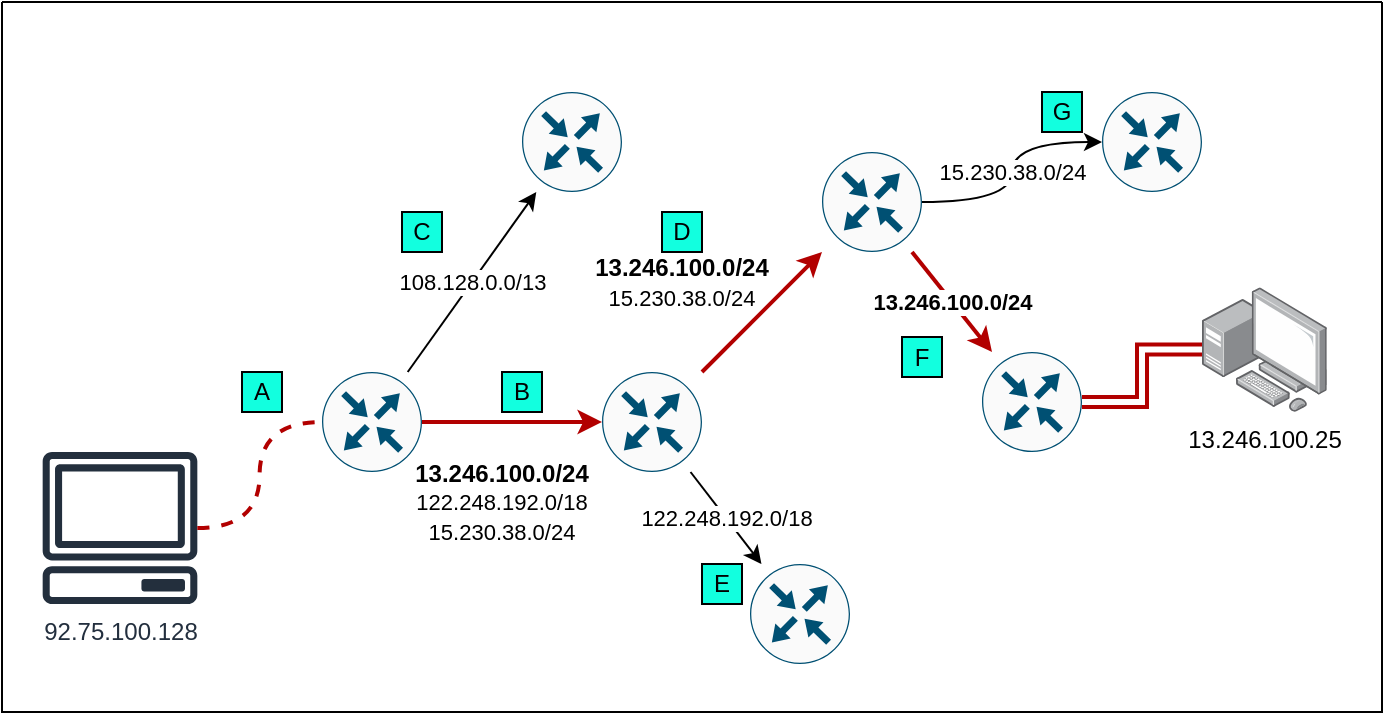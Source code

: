 <mxfile version="21.6.5" type="github">
  <diagram name="페이지-1" id="v46Kw6hZMWN8n9hihEqH">
    <mxGraphModel dx="712" dy="772" grid="1" gridSize="10" guides="1" tooltips="1" connect="1" arrows="1" fold="1" page="1" pageScale="1" pageWidth="827" pageHeight="1169" math="0" shadow="0">
      <root>
        <mxCell id="0" />
        <mxCell id="1" parent="0" />
        <mxCell id="YnKkO9R4rvAmFaV1i0---516" value="" style="swimlane;startSize=0;" vertex="1" parent="1">
          <mxGeometry x="40" y="270" width="690" height="355" as="geometry" />
        </mxCell>
        <mxCell id="YnKkO9R4rvAmFaV1i0---484" value="92.75.100.128" style="sketch=0;outlineConnect=0;fontColor=#232F3E;gradientColor=none;fillColor=#232F3D;strokeColor=none;dashed=0;verticalLabelPosition=bottom;verticalAlign=top;align=center;html=1;fontSize=12;fontStyle=0;aspect=fixed;pointerEvents=1;shape=mxgraph.aws4.client;" vertex="1" parent="YnKkO9R4rvAmFaV1i0---516">
          <mxGeometry x="20" y="225" width="78" height="76" as="geometry" />
        </mxCell>
        <mxCell id="YnKkO9R4rvAmFaV1i0---485" value="" style="sketch=0;points=[[0.5,0,0],[1,0.5,0],[0.5,1,0],[0,0.5,0],[0.145,0.145,0],[0.856,0.145,0],[0.855,0.856,0],[0.145,0.855,0]];verticalLabelPosition=bottom;html=1;verticalAlign=top;aspect=fixed;align=center;pointerEvents=1;shape=mxgraph.cisco19.rect;prIcon=router;fillColor=#FAFAFA;strokeColor=#005073;" vertex="1" parent="YnKkO9R4rvAmFaV1i0---516">
          <mxGeometry x="160" y="185" width="50" height="50" as="geometry" />
        </mxCell>
        <mxCell id="YnKkO9R4rvAmFaV1i0---492" value="" style="endArrow=none;dashed=1;html=1;rounded=0;entryX=0;entryY=0.5;entryDx=0;entryDy=0;entryPerimeter=0;edgeStyle=orthogonalEdgeStyle;curved=1;fillColor=#e51400;strokeColor=#B20000;strokeWidth=2;" edge="1" parent="YnKkO9R4rvAmFaV1i0---516" source="YnKkO9R4rvAmFaV1i0---484" target="YnKkO9R4rvAmFaV1i0---485">
          <mxGeometry width="50" height="50" relative="1" as="geometry">
            <mxPoint x="110" y="315" as="sourcePoint" />
            <mxPoint x="160" y="265" as="targetPoint" />
          </mxGeometry>
        </mxCell>
        <mxCell id="YnKkO9R4rvAmFaV1i0---486" value="" style="sketch=0;points=[[0.5,0,0],[1,0.5,0],[0.5,1,0],[0,0.5,0],[0.145,0.145,0],[0.856,0.145,0],[0.855,0.856,0],[0.145,0.855,0]];verticalLabelPosition=bottom;html=1;verticalAlign=top;aspect=fixed;align=center;pointerEvents=1;shape=mxgraph.cisco19.rect;prIcon=router;fillColor=#FAFAFA;strokeColor=#005073;" vertex="1" parent="YnKkO9R4rvAmFaV1i0---516">
          <mxGeometry x="260" y="45" width="50" height="50" as="geometry" />
        </mxCell>
        <mxCell id="YnKkO9R4rvAmFaV1i0---494" value="108.128.0.0/13" style="rounded=0;orthogonalLoop=1;jettySize=auto;html=1;" edge="1" parent="YnKkO9R4rvAmFaV1i0---516" source="YnKkO9R4rvAmFaV1i0---485" target="YnKkO9R4rvAmFaV1i0---486">
          <mxGeometry relative="1" as="geometry" />
        </mxCell>
        <mxCell id="YnKkO9R4rvAmFaV1i0---487" value="" style="sketch=0;points=[[0.5,0,0],[1,0.5,0],[0.5,1,0],[0,0.5,0],[0.145,0.145,0],[0.856,0.145,0],[0.855,0.856,0],[0.145,0.855,0]];verticalLabelPosition=bottom;html=1;verticalAlign=top;aspect=fixed;align=center;pointerEvents=1;shape=mxgraph.cisco19.rect;prIcon=router;fillColor=#FAFAFA;strokeColor=#005073;" vertex="1" parent="YnKkO9R4rvAmFaV1i0---516">
          <mxGeometry x="300" y="185" width="50" height="50" as="geometry" />
        </mxCell>
        <mxCell id="YnKkO9R4rvAmFaV1i0---495" value="" style="edgeStyle=orthogonalEdgeStyle;rounded=0;orthogonalLoop=1;jettySize=auto;html=1;fillColor=#e51400;strokeColor=#B20000;strokeWidth=2;" edge="1" parent="YnKkO9R4rvAmFaV1i0---516" source="YnKkO9R4rvAmFaV1i0---485" target="YnKkO9R4rvAmFaV1i0---487">
          <mxGeometry relative="1" as="geometry" />
        </mxCell>
        <mxCell id="YnKkO9R4rvAmFaV1i0---504" value="B" style="whiteSpace=wrap;html=1;aspect=fixed;fillColor=#12FFDF;" vertex="1" parent="YnKkO9R4rvAmFaV1i0---516">
          <mxGeometry x="250" y="185" width="20" height="20" as="geometry" />
        </mxCell>
        <mxCell id="YnKkO9R4rvAmFaV1i0---505" value="C" style="whiteSpace=wrap;html=1;aspect=fixed;fillColor=#12FFDF;" vertex="1" parent="YnKkO9R4rvAmFaV1i0---516">
          <mxGeometry x="200" y="105" width="20" height="20" as="geometry" />
        </mxCell>
        <mxCell id="YnKkO9R4rvAmFaV1i0---503" value="A" style="whiteSpace=wrap;html=1;aspect=fixed;fillColor=#12FFDF;" vertex="1" parent="YnKkO9R4rvAmFaV1i0---516">
          <mxGeometry x="120" y="185" width="20" height="20" as="geometry" />
        </mxCell>
        <mxCell id="YnKkO9R4rvAmFaV1i0---511" value="&lt;b&gt;13.246.100.0/24&lt;/b&gt;&lt;br style=&quot;border-color: var(--border-color); font-size: 11px;&quot;&gt;&lt;span style=&quot;font-size: 11px; background-color: rgb(255, 255, 255);&quot;&gt;15.230.38.0/24&lt;/span&gt;" style="text;html=1;strokeColor=none;fillColor=none;align=center;verticalAlign=middle;whiteSpace=wrap;rounded=0;" vertex="1" parent="YnKkO9R4rvAmFaV1i0---516">
          <mxGeometry x="310" y="125" width="60" height="30" as="geometry" />
        </mxCell>
        <mxCell id="YnKkO9R4rvAmFaV1i0---506" value="D" style="whiteSpace=wrap;html=1;aspect=fixed;fillColor=#12FFDF;" vertex="1" parent="YnKkO9R4rvAmFaV1i0---516">
          <mxGeometry x="330" y="105" width="20" height="20" as="geometry" />
        </mxCell>
        <mxCell id="YnKkO9R4rvAmFaV1i0---510" value="&lt;b&gt;13.246.100.0/24&lt;/b&gt;&lt;br style=&quot;border-color: var(--border-color); font-size: 11px;&quot;&gt;&lt;span style=&quot;font-size: 11px; background-color: rgb(255, 255, 255);&quot;&gt;122.248.192.0/18&lt;/span&gt;&lt;br style=&quot;border-color: var(--border-color); font-size: 11px;&quot;&gt;&lt;span style=&quot;font-size: 11px; background-color: rgb(255, 255, 255);&quot;&gt;15.230.38.0/24&lt;/span&gt;" style="text;html=1;strokeColor=none;fillColor=none;align=center;verticalAlign=middle;whiteSpace=wrap;rounded=0;" vertex="1" parent="YnKkO9R4rvAmFaV1i0---516">
          <mxGeometry x="220" y="235" width="60" height="30" as="geometry" />
        </mxCell>
        <mxCell id="YnKkO9R4rvAmFaV1i0---507" value="E" style="whiteSpace=wrap;html=1;aspect=fixed;fillColor=#12FFDF;" vertex="1" parent="YnKkO9R4rvAmFaV1i0---516">
          <mxGeometry x="350" y="281" width="20" height="20" as="geometry" />
        </mxCell>
        <mxCell id="YnKkO9R4rvAmFaV1i0---491" value="" style="sketch=0;points=[[0.5,0,0],[1,0.5,0],[0.5,1,0],[0,0.5,0],[0.145,0.145,0],[0.856,0.145,0],[0.855,0.856,0],[0.145,0.855,0]];verticalLabelPosition=bottom;html=1;verticalAlign=top;aspect=fixed;align=center;pointerEvents=1;shape=mxgraph.cisco19.rect;prIcon=router;fillColor=#FAFAFA;strokeColor=#005073;" vertex="1" parent="YnKkO9R4rvAmFaV1i0---516">
          <mxGeometry x="374" y="281" width="50" height="50" as="geometry" />
        </mxCell>
        <mxCell id="YnKkO9R4rvAmFaV1i0---497" value="122.248.192.0/18" style="rounded=0;orthogonalLoop=1;jettySize=auto;html=1;" edge="1" parent="YnKkO9R4rvAmFaV1i0---516" source="YnKkO9R4rvAmFaV1i0---487" target="YnKkO9R4rvAmFaV1i0---491">
          <mxGeometry relative="1" as="geometry" />
        </mxCell>
        <mxCell id="YnKkO9R4rvAmFaV1i0---488" value="" style="sketch=0;points=[[0.5,0,0],[1,0.5,0],[0.5,1,0],[0,0.5,0],[0.145,0.145,0],[0.856,0.145,0],[0.855,0.856,0],[0.145,0.855,0]];verticalLabelPosition=bottom;html=1;verticalAlign=top;aspect=fixed;align=center;pointerEvents=1;shape=mxgraph.cisco19.rect;prIcon=router;fillColor=#FAFAFA;strokeColor=#005073;" vertex="1" parent="YnKkO9R4rvAmFaV1i0---516">
          <mxGeometry x="410" y="75" width="50" height="50" as="geometry" />
        </mxCell>
        <mxCell id="YnKkO9R4rvAmFaV1i0---496" style="rounded=0;orthogonalLoop=1;jettySize=auto;html=1;fillColor=#e51400;strokeColor=#B20000;strokeWidth=2;" edge="1" parent="YnKkO9R4rvAmFaV1i0---516" source="YnKkO9R4rvAmFaV1i0---487" target="YnKkO9R4rvAmFaV1i0---488">
          <mxGeometry relative="1" as="geometry" />
        </mxCell>
        <mxCell id="YnKkO9R4rvAmFaV1i0---490" value="" style="sketch=0;points=[[0.5,0,0],[1,0.5,0],[0.5,1,0],[0,0.5,0],[0.145,0.145,0],[0.856,0.145,0],[0.855,0.856,0],[0.145,0.855,0]];verticalLabelPosition=bottom;html=1;verticalAlign=top;aspect=fixed;align=center;pointerEvents=1;shape=mxgraph.cisco19.rect;prIcon=router;fillColor=#FAFAFA;strokeColor=#005073;" vertex="1" parent="YnKkO9R4rvAmFaV1i0---516">
          <mxGeometry x="490" y="175" width="50" height="50" as="geometry" />
        </mxCell>
        <mxCell id="YnKkO9R4rvAmFaV1i0---499" value="&lt;b&gt;13.246.100.0/24&lt;/b&gt;" style="rounded=0;orthogonalLoop=1;jettySize=auto;html=1;fillColor=#e51400;strokeColor=#B20000;strokeWidth=2;" edge="1" parent="YnKkO9R4rvAmFaV1i0---516" source="YnKkO9R4rvAmFaV1i0---488" target="YnKkO9R4rvAmFaV1i0---490">
          <mxGeometry relative="1" as="geometry" />
        </mxCell>
        <mxCell id="YnKkO9R4rvAmFaV1i0---501" value="13.246.100.25" style="image;points=[];aspect=fixed;html=1;align=center;shadow=0;dashed=0;image=img/lib/allied_telesis/computer_and_terminals/Personal_Computer_with_Server.svg;" vertex="1" parent="YnKkO9R4rvAmFaV1i0---516">
          <mxGeometry x="600" y="142.6" width="62.4" height="62.4" as="geometry" />
        </mxCell>
        <mxCell id="YnKkO9R4rvAmFaV1i0---502" style="edgeStyle=orthogonalEdgeStyle;rounded=0;orthogonalLoop=1;jettySize=auto;html=1;curved=1;fillColor=#e51400;strokeColor=#B20000;strokeWidth=2;shape=link;" edge="1" parent="YnKkO9R4rvAmFaV1i0---516" source="YnKkO9R4rvAmFaV1i0---490" target="YnKkO9R4rvAmFaV1i0---501">
          <mxGeometry relative="1" as="geometry" />
        </mxCell>
        <mxCell id="YnKkO9R4rvAmFaV1i0---489" value="" style="sketch=0;points=[[0.5,0,0],[1,0.5,0],[0.5,1,0],[0,0.5,0],[0.145,0.145,0],[0.856,0.145,0],[0.855,0.856,0],[0.145,0.855,0]];verticalLabelPosition=bottom;html=1;verticalAlign=top;aspect=fixed;align=center;pointerEvents=1;shape=mxgraph.cisco19.rect;prIcon=router;fillColor=#FAFAFA;strokeColor=#005073;" vertex="1" parent="YnKkO9R4rvAmFaV1i0---516">
          <mxGeometry x="550" y="45" width="50" height="50" as="geometry" />
        </mxCell>
        <mxCell id="YnKkO9R4rvAmFaV1i0---500" value="15.230.38.0/24" style="edgeStyle=orthogonalEdgeStyle;rounded=0;orthogonalLoop=1;jettySize=auto;html=1;curved=1;" edge="1" parent="YnKkO9R4rvAmFaV1i0---516" source="YnKkO9R4rvAmFaV1i0---488" target="YnKkO9R4rvAmFaV1i0---489">
          <mxGeometry relative="1" as="geometry" />
        </mxCell>
        <mxCell id="YnKkO9R4rvAmFaV1i0---509" value="G" style="whiteSpace=wrap;html=1;aspect=fixed;fillColor=#12FFDF;" vertex="1" parent="YnKkO9R4rvAmFaV1i0---516">
          <mxGeometry x="520" y="45" width="20" height="20" as="geometry" />
        </mxCell>
        <mxCell id="YnKkO9R4rvAmFaV1i0---508" value="F" style="whiteSpace=wrap;html=1;aspect=fixed;fillColor=#12FFDF;" vertex="1" parent="YnKkO9R4rvAmFaV1i0---516">
          <mxGeometry x="450" y="167.5" width="20" height="20" as="geometry" />
        </mxCell>
      </root>
    </mxGraphModel>
  </diagram>
</mxfile>
